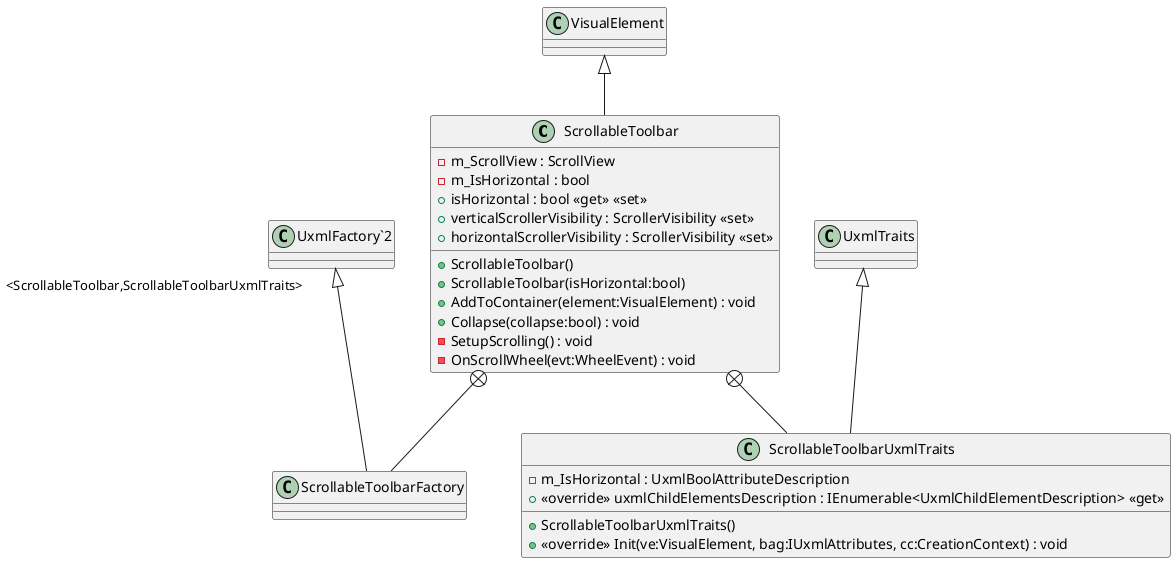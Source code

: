@startuml
class ScrollableToolbar {
    - m_ScrollView : ScrollView
    - m_IsHorizontal : bool
    + isHorizontal : bool <<get>> <<set>>
    + verticalScrollerVisibility : ScrollerVisibility <<set>>
    + horizontalScrollerVisibility : ScrollerVisibility <<set>>
    + ScrollableToolbar()
    + ScrollableToolbar(isHorizontal:bool)
    + AddToContainer(element:VisualElement) : void
    + Collapse(collapse:bool) : void
    - SetupScrolling() : void
    - OnScrollWheel(evt:WheelEvent) : void
}
class ScrollableToolbarFactory {
}
class ScrollableToolbarUxmlTraits {
    - m_IsHorizontal : UxmlBoolAttributeDescription
    + ScrollableToolbarUxmlTraits()
    + <<override>> uxmlChildElementsDescription : IEnumerable<UxmlChildElementDescription> <<get>>
    + <<override>> Init(ve:VisualElement, bag:IUxmlAttributes, cc:CreationContext) : void
}
VisualElement <|-- ScrollableToolbar
ScrollableToolbar +-- ScrollableToolbarFactory
"UxmlFactory`2" "<ScrollableToolbar,ScrollableToolbarUxmlTraits>" <|-- ScrollableToolbarFactory
ScrollableToolbar +-- ScrollableToolbarUxmlTraits
UxmlTraits <|-- ScrollableToolbarUxmlTraits
@enduml
